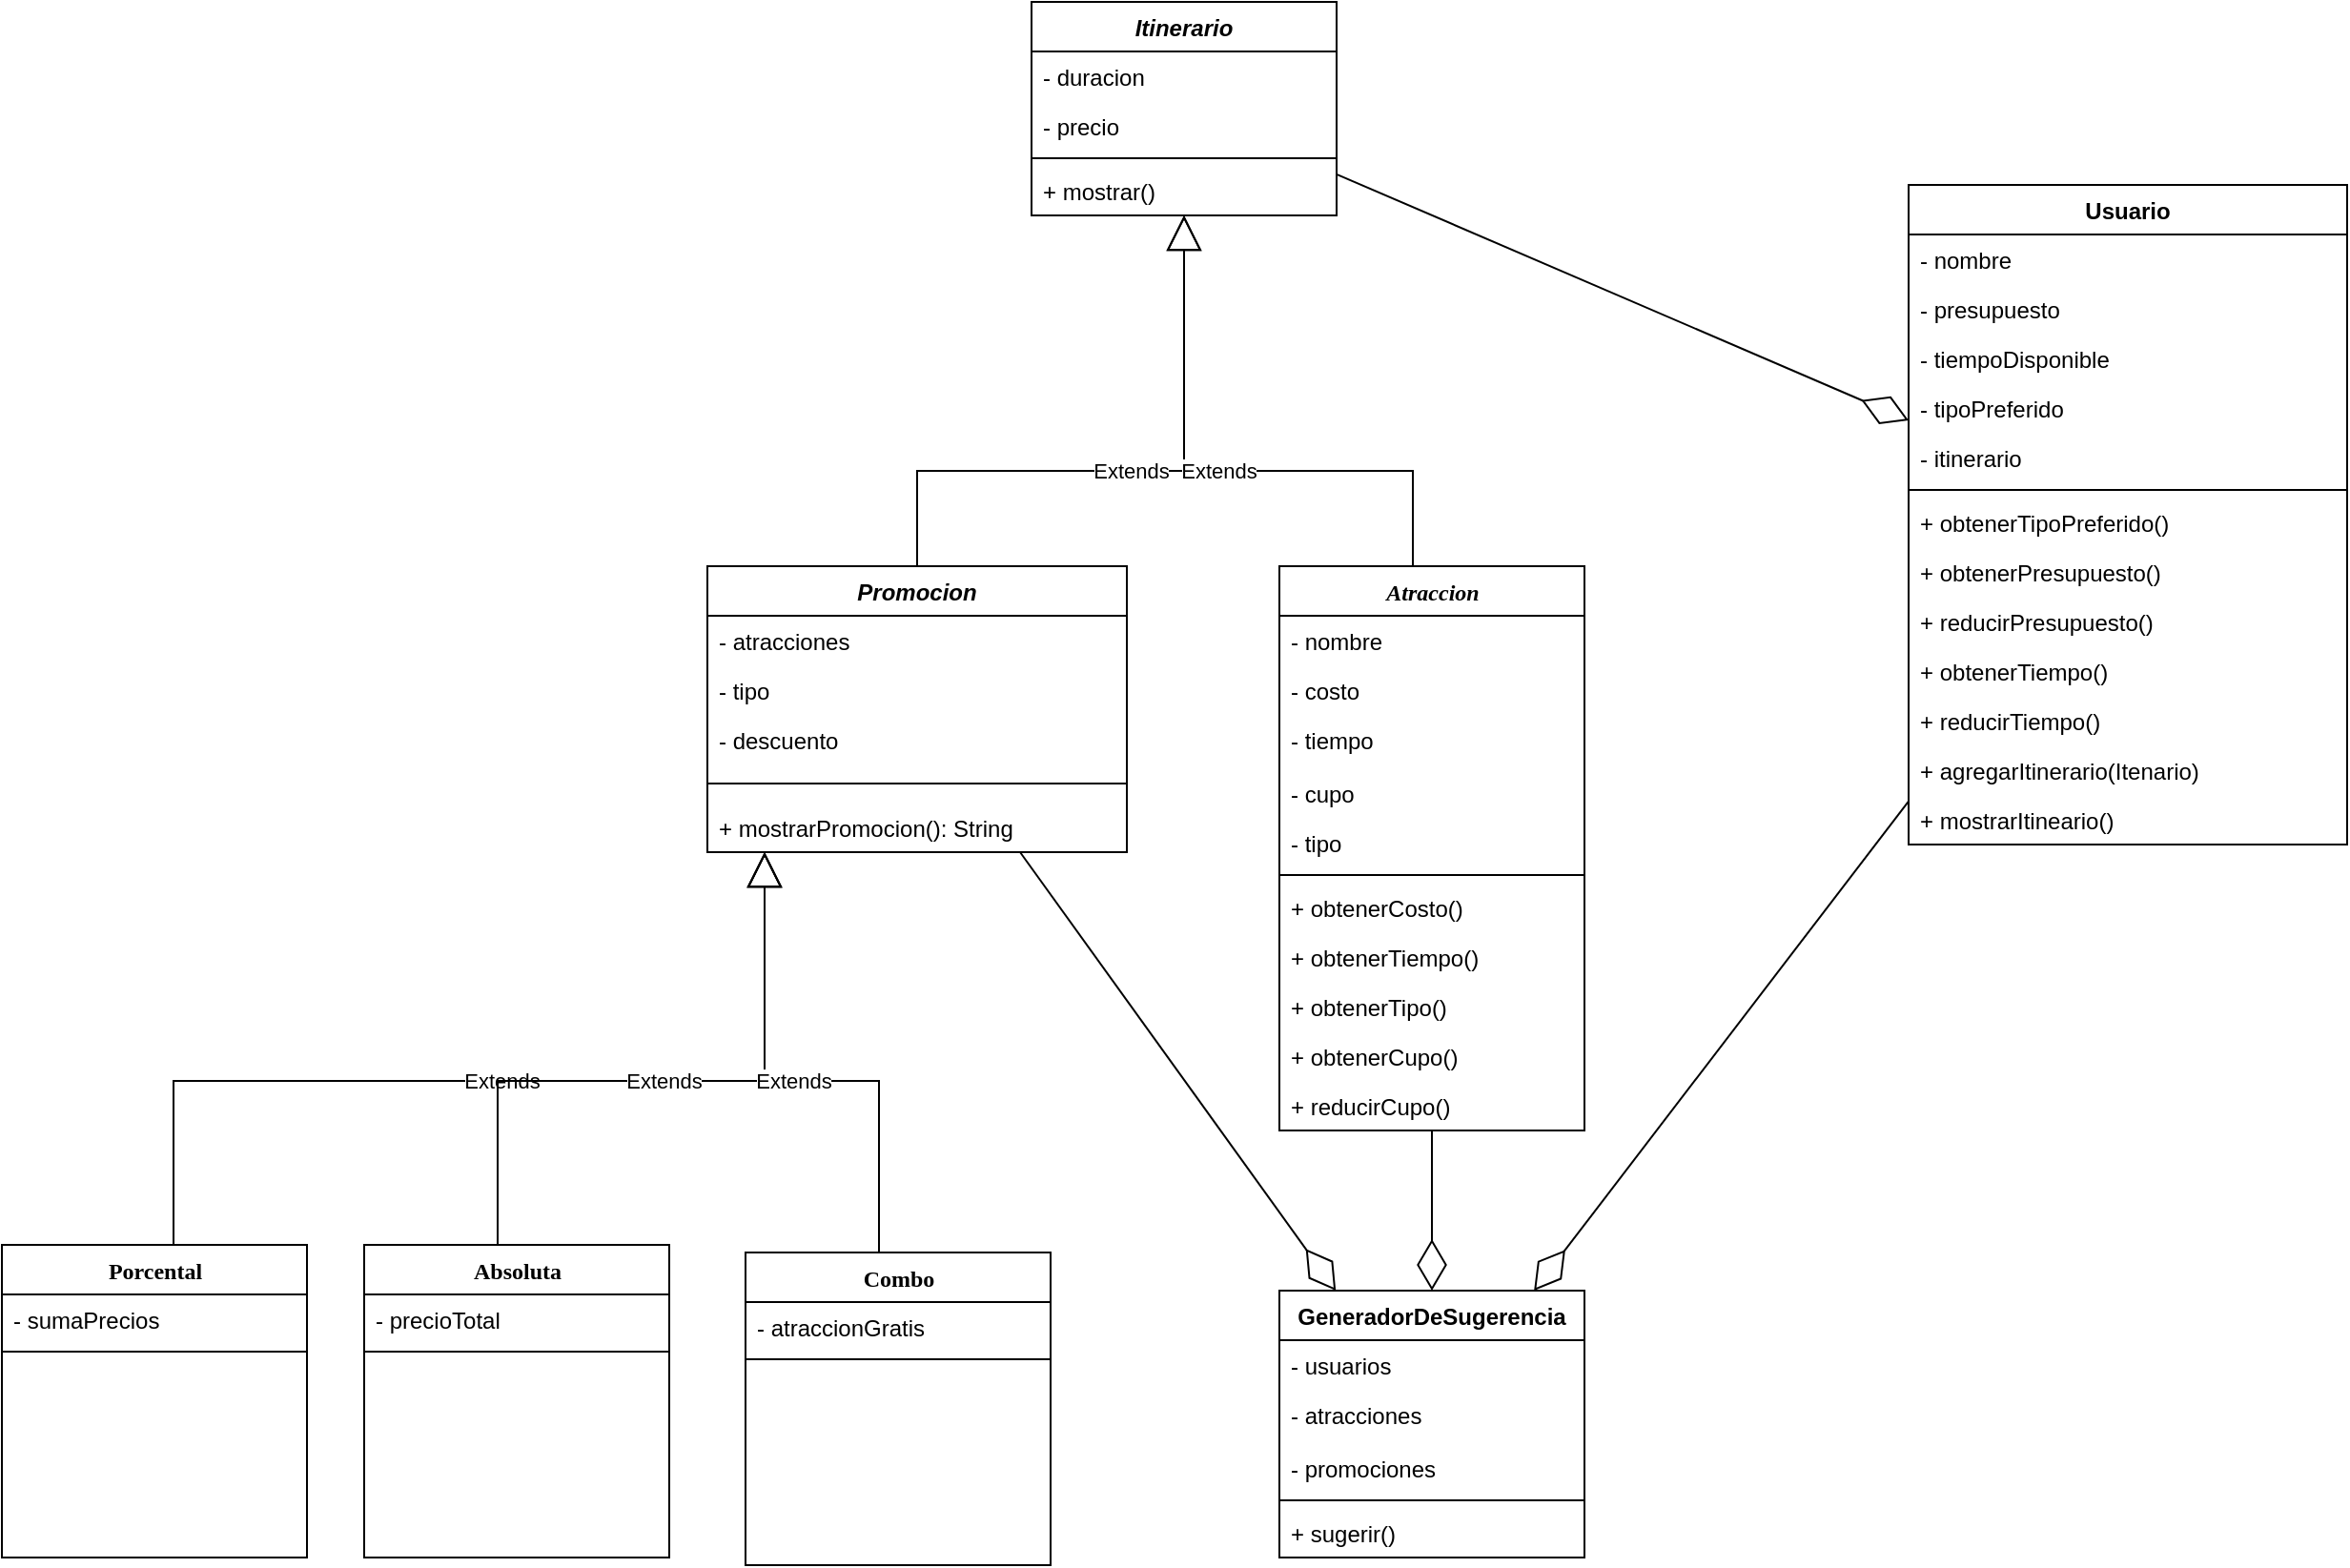 <mxfile version="21.3.0" type="device">
  <diagram name="Page-1" id="9f46799a-70d6-7492-0946-bef42562c5a5">
    <mxGraphModel dx="2382" dy="1712" grid="1" gridSize="10" guides="1" tooltips="1" connect="1" arrows="1" fold="1" page="1" pageScale="1" pageWidth="1100" pageHeight="850" background="none" math="0" shadow="0">
      <root>
        <mxCell id="0" />
        <mxCell id="1" parent="0" />
        <mxCell id="78961159f06e98e8-17" value="Atraccion" style="swimlane;html=1;fontStyle=3;align=center;verticalAlign=top;childLayout=stackLayout;horizontal=1;startSize=26;horizontalStack=0;resizeParent=1;resizeLast=0;collapsible=1;marginBottom=0;swimlaneFillColor=#ffffff;rounded=0;shadow=0;comic=0;labelBackgroundColor=none;strokeWidth=1;fillColor=none;fontFamily=Verdana;fontSize=12" parent="1" vertex="1">
          <mxGeometry x="-120" y="-410" width="160" height="296" as="geometry" />
        </mxCell>
        <mxCell id="86bgzMRoSFJiEam54iI4-140" value="- nombre" style="text;html=1;strokeColor=none;fillColor=none;align=left;verticalAlign=top;spacingLeft=4;spacingRight=4;whiteSpace=wrap;overflow=hidden;rotatable=0;points=[[0,0.5],[1,0.5]];portConstraint=eastwest;" parent="78961159f06e98e8-17" vertex="1">
          <mxGeometry y="26" width="160" height="26" as="geometry" />
        </mxCell>
        <mxCell id="78961159f06e98e8-21" value="- costo" style="text;html=1;strokeColor=none;fillColor=none;align=left;verticalAlign=top;spacingLeft=4;spacingRight=4;whiteSpace=wrap;overflow=hidden;rotatable=0;points=[[0,0.5],[1,0.5]];portConstraint=eastwest;" parent="78961159f06e98e8-17" vertex="1">
          <mxGeometry y="52" width="160" height="26" as="geometry" />
        </mxCell>
        <mxCell id="78961159f06e98e8-23" value="- tiempo" style="text;html=1;strokeColor=none;fillColor=none;align=left;verticalAlign=top;spacingLeft=4;spacingRight=4;whiteSpace=wrap;overflow=hidden;rotatable=0;points=[[0,0.5],[1,0.5]];portConstraint=eastwest;" parent="78961159f06e98e8-17" vertex="1">
          <mxGeometry y="78" width="160" height="28" as="geometry" />
        </mxCell>
        <mxCell id="78961159f06e98e8-25" value="- cupo" style="text;html=1;strokeColor=none;fillColor=none;align=left;verticalAlign=top;spacingLeft=4;spacingRight=4;whiteSpace=wrap;overflow=hidden;rotatable=0;points=[[0,0.5],[1,0.5]];portConstraint=eastwest;" parent="78961159f06e98e8-17" vertex="1">
          <mxGeometry y="106" width="160" height="26" as="geometry" />
        </mxCell>
        <mxCell id="78961159f06e98e8-24" value="- tipo" style="text;html=1;strokeColor=none;fillColor=none;align=left;verticalAlign=top;spacingLeft=4;spacingRight=4;whiteSpace=wrap;overflow=hidden;rotatable=0;points=[[0,0.5],[1,0.5]];portConstraint=eastwest;" parent="78961159f06e98e8-17" vertex="1">
          <mxGeometry y="132" width="160" height="26" as="geometry" />
        </mxCell>
        <mxCell id="78961159f06e98e8-19" value="" style="line;html=1;strokeWidth=1;fillColor=none;align=left;verticalAlign=middle;spacingTop=-1;spacingLeft=3;spacingRight=3;rotatable=0;labelPosition=right;points=[];portConstraint=eastwest;" parent="78961159f06e98e8-17" vertex="1">
          <mxGeometry y="158" width="160" height="8" as="geometry" />
        </mxCell>
        <mxCell id="78961159f06e98e8-20" value="+ obtenerCosto()" style="text;html=1;strokeColor=none;fillColor=none;align=left;verticalAlign=top;spacingLeft=4;spacingRight=4;whiteSpace=wrap;overflow=hidden;rotatable=0;points=[[0,0.5],[1,0.5]];portConstraint=eastwest;" parent="78961159f06e98e8-17" vertex="1">
          <mxGeometry y="166" width="160" height="26" as="geometry" />
        </mxCell>
        <mxCell id="78961159f06e98e8-27" value="+ obtenerTiempo()" style="text;html=1;strokeColor=none;fillColor=none;align=left;verticalAlign=top;spacingLeft=4;spacingRight=4;whiteSpace=wrap;overflow=hidden;rotatable=0;points=[[0,0.5],[1,0.5]];portConstraint=eastwest;" parent="78961159f06e98e8-17" vertex="1">
          <mxGeometry y="192" width="160" height="26" as="geometry" />
        </mxCell>
        <mxCell id="86bgzMRoSFJiEam54iI4-145" value="+ obtenerTipo()" style="text;html=1;strokeColor=none;fillColor=none;align=left;verticalAlign=top;spacingLeft=4;spacingRight=4;whiteSpace=wrap;overflow=hidden;rotatable=0;points=[[0,0.5],[1,0.5]];portConstraint=eastwest;" parent="78961159f06e98e8-17" vertex="1">
          <mxGeometry y="218" width="160" height="26" as="geometry" />
        </mxCell>
        <mxCell id="86bgzMRoSFJiEam54iI4-10" value="+ obtenerCupo()" style="text;html=1;strokeColor=none;fillColor=none;align=left;verticalAlign=top;spacingLeft=4;spacingRight=4;whiteSpace=wrap;overflow=hidden;rotatable=0;points=[[0,0.5],[1,0.5]];portConstraint=eastwest;" parent="78961159f06e98e8-17" vertex="1">
          <mxGeometry y="244" width="160" height="26" as="geometry" />
        </mxCell>
        <mxCell id="86bgzMRoSFJiEam54iI4-141" value="+ reducirCupo()" style="text;html=1;strokeColor=none;fillColor=none;align=left;verticalAlign=top;spacingLeft=4;spacingRight=4;whiteSpace=wrap;overflow=hidden;rotatable=0;points=[[0,0.5],[1,0.5]];portConstraint=eastwest;" parent="78961159f06e98e8-17" vertex="1">
          <mxGeometry y="270" width="160" height="26" as="geometry" />
        </mxCell>
        <mxCell id="86bgzMRoSFJiEam54iI4-47" value="Usuario" style="swimlane;fontStyle=1;align=center;verticalAlign=top;childLayout=stackLayout;horizontal=1;startSize=26;horizontalStack=0;resizeParent=1;resizeParentMax=0;resizeLast=0;collapsible=1;marginBottom=0;whiteSpace=wrap;html=1;" parent="1" vertex="1">
          <mxGeometry x="210" y="-610" width="230" height="346" as="geometry" />
        </mxCell>
        <mxCell id="86bgzMRoSFJiEam54iI4-97" value="- nombre" style="text;strokeColor=none;fillColor=none;align=left;verticalAlign=top;spacingLeft=4;spacingRight=4;overflow=hidden;rotatable=0;points=[[0,0.5],[1,0.5]];portConstraint=eastwest;whiteSpace=wrap;html=1;" parent="86bgzMRoSFJiEam54iI4-47" vertex="1">
          <mxGeometry y="26" width="230" height="26" as="geometry" />
        </mxCell>
        <mxCell id="86bgzMRoSFJiEam54iI4-48" value="- presupuesto" style="text;strokeColor=none;fillColor=none;align=left;verticalAlign=top;spacingLeft=4;spacingRight=4;overflow=hidden;rotatable=0;points=[[0,0.5],[1,0.5]];portConstraint=eastwest;whiteSpace=wrap;html=1;" parent="86bgzMRoSFJiEam54iI4-47" vertex="1">
          <mxGeometry y="52" width="230" height="26" as="geometry" />
        </mxCell>
        <mxCell id="86bgzMRoSFJiEam54iI4-54" value="- tiempoDisponible" style="text;strokeColor=none;fillColor=none;align=left;verticalAlign=top;spacingLeft=4;spacingRight=4;overflow=hidden;rotatable=0;points=[[0,0.5],[1,0.5]];portConstraint=eastwest;whiteSpace=wrap;html=1;" parent="86bgzMRoSFJiEam54iI4-47" vertex="1">
          <mxGeometry y="78" width="230" height="26" as="geometry" />
        </mxCell>
        <mxCell id="86bgzMRoSFJiEam54iI4-55" value="- tipoPreferido" style="text;strokeColor=none;fillColor=none;align=left;verticalAlign=top;spacingLeft=4;spacingRight=4;overflow=hidden;rotatable=0;points=[[0,0.5],[1,0.5]];portConstraint=eastwest;whiteSpace=wrap;html=1;" parent="86bgzMRoSFJiEam54iI4-47" vertex="1">
          <mxGeometry y="104" width="230" height="26" as="geometry" />
        </mxCell>
        <mxCell id="86bgzMRoSFJiEam54iI4-107" value="- itinerario" style="text;strokeColor=none;fillColor=none;align=left;verticalAlign=top;spacingLeft=4;spacingRight=4;overflow=hidden;rotatable=0;points=[[0,0.5],[1,0.5]];portConstraint=eastwest;whiteSpace=wrap;html=1;" parent="86bgzMRoSFJiEam54iI4-47" vertex="1">
          <mxGeometry y="130" width="230" height="26" as="geometry" />
        </mxCell>
        <mxCell id="86bgzMRoSFJiEam54iI4-49" value="" style="line;strokeWidth=1;fillColor=none;align=left;verticalAlign=middle;spacingTop=-1;spacingLeft=3;spacingRight=3;rotatable=0;labelPosition=right;points=[];portConstraint=eastwest;strokeColor=inherit;" parent="86bgzMRoSFJiEam54iI4-47" vertex="1">
          <mxGeometry y="156" width="230" height="8" as="geometry" />
        </mxCell>
        <mxCell id="86bgzMRoSFJiEam54iI4-104" value="+ obtenerTipoPreferido()" style="text;strokeColor=none;fillColor=none;align=left;verticalAlign=top;spacingLeft=4;spacingRight=4;overflow=hidden;rotatable=0;points=[[0,0.5],[1,0.5]];portConstraint=eastwest;whiteSpace=wrap;html=1;" parent="86bgzMRoSFJiEam54iI4-47" vertex="1">
          <mxGeometry y="164" width="230" height="26" as="geometry" />
        </mxCell>
        <mxCell id="86bgzMRoSFJiEam54iI4-105" value="+ obtenerPresupuesto()" style="text;strokeColor=none;fillColor=none;align=left;verticalAlign=top;spacingLeft=4;spacingRight=4;overflow=hidden;rotatable=0;points=[[0,0.5],[1,0.5]];portConstraint=eastwest;whiteSpace=wrap;html=1;" parent="86bgzMRoSFJiEam54iI4-47" vertex="1">
          <mxGeometry y="190" width="230" height="26" as="geometry" />
        </mxCell>
        <mxCell id="86bgzMRoSFJiEam54iI4-143" value="+ reducirPresupuesto()" style="text;strokeColor=none;fillColor=none;align=left;verticalAlign=top;spacingLeft=4;spacingRight=4;overflow=hidden;rotatable=0;points=[[0,0.5],[1,0.5]];portConstraint=eastwest;whiteSpace=wrap;html=1;" parent="86bgzMRoSFJiEam54iI4-47" vertex="1">
          <mxGeometry y="216" width="230" height="26" as="geometry" />
        </mxCell>
        <mxCell id="86bgzMRoSFJiEam54iI4-142" value="+ obtenerTiempo()" style="text;strokeColor=none;fillColor=none;align=left;verticalAlign=top;spacingLeft=4;spacingRight=4;overflow=hidden;rotatable=0;points=[[0,0.5],[1,0.5]];portConstraint=eastwest;whiteSpace=wrap;html=1;" parent="86bgzMRoSFJiEam54iI4-47" vertex="1">
          <mxGeometry y="242" width="230" height="26" as="geometry" />
        </mxCell>
        <mxCell id="86bgzMRoSFJiEam54iI4-108" value="+ reducirTiempo()" style="text;strokeColor=none;fillColor=none;align=left;verticalAlign=top;spacingLeft=4;spacingRight=4;overflow=hidden;rotatable=0;points=[[0,0.5],[1,0.5]];portConstraint=eastwest;whiteSpace=wrap;html=1;" parent="86bgzMRoSFJiEam54iI4-47" vertex="1">
          <mxGeometry y="268" width="230" height="26" as="geometry" />
        </mxCell>
        <mxCell id="86bgzMRoSFJiEam54iI4-50" value="+ agregarItinerario(Itenario)" style="text;strokeColor=none;fillColor=none;align=left;verticalAlign=top;spacingLeft=4;spacingRight=4;overflow=hidden;rotatable=0;points=[[0,0.5],[1,0.5]];portConstraint=eastwest;whiteSpace=wrap;html=1;" parent="86bgzMRoSFJiEam54iI4-47" vertex="1">
          <mxGeometry y="294" width="230" height="26" as="geometry" />
        </mxCell>
        <mxCell id="86bgzMRoSFJiEam54iI4-93" value="+ mostrarItineario()" style="text;strokeColor=none;fillColor=none;align=left;verticalAlign=top;spacingLeft=4;spacingRight=4;overflow=hidden;rotatable=0;points=[[0,0.5],[1,0.5]];portConstraint=eastwest;whiteSpace=wrap;html=1;" parent="86bgzMRoSFJiEam54iI4-47" vertex="1">
          <mxGeometry y="320" width="230" height="26" as="geometry" />
        </mxCell>
        <mxCell id="86bgzMRoSFJiEam54iI4-58" value="GeneradorDeSugerencia" style="swimlane;fontStyle=1;align=center;verticalAlign=top;childLayout=stackLayout;horizontal=1;startSize=26;horizontalStack=0;resizeParent=1;resizeParentMax=0;resizeLast=0;collapsible=1;marginBottom=0;whiteSpace=wrap;html=1;" parent="1" vertex="1">
          <mxGeometry x="-120" y="-30" width="160" height="140" as="geometry" />
        </mxCell>
        <mxCell id="86bgzMRoSFJiEam54iI4-59" value="- usuarios" style="text;strokeColor=none;fillColor=none;align=left;verticalAlign=top;spacingLeft=4;spacingRight=4;overflow=hidden;rotatable=0;points=[[0,0.5],[1,0.5]];portConstraint=eastwest;whiteSpace=wrap;html=1;" parent="86bgzMRoSFJiEam54iI4-58" vertex="1">
          <mxGeometry y="26" width="160" height="26" as="geometry" />
        </mxCell>
        <mxCell id="86bgzMRoSFJiEam54iI4-91" value="- atracciones" style="text;strokeColor=none;fillColor=none;align=left;verticalAlign=top;spacingLeft=4;spacingRight=4;overflow=hidden;rotatable=0;points=[[0,0.5],[1,0.5]];portConstraint=eastwest;whiteSpace=wrap;html=1;" parent="86bgzMRoSFJiEam54iI4-58" vertex="1">
          <mxGeometry y="52" width="160" height="28" as="geometry" />
        </mxCell>
        <mxCell id="86bgzMRoSFJiEam54iI4-92" value="- promociones" style="text;strokeColor=none;fillColor=none;align=left;verticalAlign=top;spacingLeft=4;spacingRight=4;overflow=hidden;rotatable=0;points=[[0,0.5],[1,0.5]];portConstraint=eastwest;whiteSpace=wrap;html=1;" parent="86bgzMRoSFJiEam54iI4-58" vertex="1">
          <mxGeometry y="80" width="160" height="26" as="geometry" />
        </mxCell>
        <mxCell id="86bgzMRoSFJiEam54iI4-60" value="" style="line;strokeWidth=1;fillColor=none;align=left;verticalAlign=middle;spacingTop=-1;spacingLeft=3;spacingRight=3;rotatable=0;labelPosition=right;points=[];portConstraint=eastwest;strokeColor=inherit;" parent="86bgzMRoSFJiEam54iI4-58" vertex="1">
          <mxGeometry y="106" width="160" height="8" as="geometry" />
        </mxCell>
        <mxCell id="86bgzMRoSFJiEam54iI4-61" value="+ sugerir()" style="text;strokeColor=none;fillColor=none;align=left;verticalAlign=top;spacingLeft=4;spacingRight=4;overflow=hidden;rotatable=0;points=[[0,0.5],[1,0.5]];portConstraint=eastwest;whiteSpace=wrap;html=1;" parent="86bgzMRoSFJiEam54iI4-58" vertex="1">
          <mxGeometry y="114" width="160" height="26" as="geometry" />
        </mxCell>
        <mxCell id="86bgzMRoSFJiEam54iI4-63" value="&lt;i&gt;Promocion&lt;/i&gt;" style="swimlane;fontStyle=1;align=center;verticalAlign=top;childLayout=stackLayout;horizontal=1;startSize=26;horizontalStack=0;resizeParent=1;resizeParentMax=0;resizeLast=0;collapsible=1;marginBottom=0;whiteSpace=wrap;html=1;" parent="1" vertex="1">
          <mxGeometry x="-420" y="-410" width="220" height="150" as="geometry" />
        </mxCell>
        <mxCell id="86bgzMRoSFJiEam54iI4-128" value="- atracciones" style="text;html=1;strokeColor=none;fillColor=none;align=left;verticalAlign=top;spacingLeft=4;spacingRight=4;whiteSpace=wrap;overflow=hidden;rotatable=0;points=[[0,0.5],[1,0.5]];portConstraint=eastwest;" parent="86bgzMRoSFJiEam54iI4-63" vertex="1">
          <mxGeometry y="26" width="220" height="26" as="geometry" />
        </mxCell>
        <mxCell id="86bgzMRoSFJiEam54iI4-129" value="- tipo" style="text;html=1;strokeColor=none;fillColor=none;align=left;verticalAlign=top;spacingLeft=4;spacingRight=4;whiteSpace=wrap;overflow=hidden;rotatable=0;points=[[0,0.5],[1,0.5]];portConstraint=eastwest;" parent="86bgzMRoSFJiEam54iI4-63" vertex="1">
          <mxGeometry y="52" width="220" height="26" as="geometry" />
        </mxCell>
        <mxCell id="86bgzMRoSFJiEam54iI4-131" value="- descuento" style="text;html=1;strokeColor=none;fillColor=none;align=left;verticalAlign=top;spacingLeft=4;spacingRight=4;whiteSpace=wrap;overflow=hidden;rotatable=0;points=[[0,0.5],[1,0.5]];portConstraint=eastwest;" parent="86bgzMRoSFJiEam54iI4-63" vertex="1">
          <mxGeometry y="78" width="220" height="26" as="geometry" />
        </mxCell>
        <mxCell id="86bgzMRoSFJiEam54iI4-65" value="" style="line;strokeWidth=1;fillColor=none;align=left;verticalAlign=middle;spacingTop=-1;spacingLeft=3;spacingRight=3;rotatable=0;labelPosition=right;points=[];portConstraint=eastwest;strokeColor=inherit;" parent="86bgzMRoSFJiEam54iI4-63" vertex="1">
          <mxGeometry y="104" width="220" height="20" as="geometry" />
        </mxCell>
        <mxCell id="86bgzMRoSFJiEam54iI4-66" value="+ mostrarPromocion(): String" style="text;strokeColor=none;fillColor=none;align=left;verticalAlign=top;spacingLeft=4;spacingRight=4;overflow=hidden;rotatable=0;points=[[0,0.5],[1,0.5]];portConstraint=eastwest;whiteSpace=wrap;html=1;" parent="86bgzMRoSFJiEam54iI4-63" vertex="1">
          <mxGeometry y="124" width="220" height="26" as="geometry" />
        </mxCell>
        <mxCell id="86bgzMRoSFJiEam54iI4-67" value="&lt;span style=&quot;font-style: normal;&quot;&gt;Combo&lt;/span&gt;" style="swimlane;html=1;fontStyle=3;align=center;verticalAlign=top;childLayout=stackLayout;horizontal=1;startSize=26;horizontalStack=0;resizeParent=1;resizeLast=0;collapsible=1;marginBottom=0;swimlaneFillColor=#ffffff;rounded=0;shadow=0;comic=0;labelBackgroundColor=none;strokeWidth=1;fillColor=none;fontFamily=Verdana;fontSize=12" parent="1" vertex="1">
          <mxGeometry x="-400" y="-50" width="160" height="164" as="geometry" />
        </mxCell>
        <mxCell id="86bgzMRoSFJiEam54iI4-98" value="- atraccionGratis" style="text;html=1;strokeColor=none;fillColor=none;align=left;verticalAlign=top;spacingLeft=4;spacingRight=4;whiteSpace=wrap;overflow=hidden;rotatable=0;points=[[0,0.5],[1,0.5]];portConstraint=eastwest;" parent="86bgzMRoSFJiEam54iI4-67" vertex="1">
          <mxGeometry y="26" width="160" height="26" as="geometry" />
        </mxCell>
        <mxCell id="86bgzMRoSFJiEam54iI4-69" value="" style="line;html=1;strokeWidth=1;fillColor=none;align=left;verticalAlign=middle;spacingTop=-1;spacingLeft=3;spacingRight=3;rotatable=0;labelPosition=right;points=[];portConstraint=eastwest;" parent="86bgzMRoSFJiEam54iI4-67" vertex="1">
          <mxGeometry y="52" width="160" height="8" as="geometry" />
        </mxCell>
        <mxCell id="86bgzMRoSFJiEam54iI4-73" value="&lt;span style=&quot;font-style: normal;&quot;&gt;Porcental&lt;/span&gt;" style="swimlane;html=1;fontStyle=3;align=center;verticalAlign=top;childLayout=stackLayout;horizontal=1;startSize=26;horizontalStack=0;resizeParent=1;resizeLast=0;collapsible=1;marginBottom=0;swimlaneFillColor=#ffffff;rounded=0;shadow=0;comic=0;labelBackgroundColor=none;strokeWidth=1;fillColor=none;fontFamily=Verdana;fontSize=12" parent="1" vertex="1">
          <mxGeometry x="-790" y="-54" width="160" height="164" as="geometry" />
        </mxCell>
        <mxCell id="86bgzMRoSFJiEam54iI4-74" value="- sumaPrecios" style="text;html=1;strokeColor=none;fillColor=none;align=left;verticalAlign=top;spacingLeft=4;spacingRight=4;whiteSpace=wrap;overflow=hidden;rotatable=0;points=[[0,0.5],[1,0.5]];portConstraint=eastwest;" parent="86bgzMRoSFJiEam54iI4-73" vertex="1">
          <mxGeometry y="26" width="160" height="26" as="geometry" />
        </mxCell>
        <mxCell id="86bgzMRoSFJiEam54iI4-75" value="" style="line;html=1;strokeWidth=1;fillColor=none;align=left;verticalAlign=middle;spacingTop=-1;spacingLeft=3;spacingRight=3;rotatable=0;labelPosition=right;points=[];portConstraint=eastwest;" parent="86bgzMRoSFJiEam54iI4-73" vertex="1">
          <mxGeometry y="52" width="160" height="8" as="geometry" />
        </mxCell>
        <mxCell id="86bgzMRoSFJiEam54iI4-79" value="&lt;span style=&quot;font-style: normal;&quot;&gt;Absoluta&lt;/span&gt;" style="swimlane;html=1;fontStyle=3;align=center;verticalAlign=top;childLayout=stackLayout;horizontal=1;startSize=26;horizontalStack=0;resizeParent=1;resizeLast=0;collapsible=1;marginBottom=0;swimlaneFillColor=#ffffff;rounded=0;shadow=0;comic=0;labelBackgroundColor=none;strokeWidth=1;fillColor=none;fontFamily=Verdana;fontSize=12" parent="1" vertex="1">
          <mxGeometry x="-600" y="-54" width="160" height="164" as="geometry" />
        </mxCell>
        <mxCell id="86bgzMRoSFJiEam54iI4-80" value="- precioTotal" style="text;html=1;strokeColor=none;fillColor=none;align=left;verticalAlign=top;spacingLeft=4;spacingRight=4;whiteSpace=wrap;overflow=hidden;rotatable=0;points=[[0,0.5],[1,0.5]];portConstraint=eastwest;" parent="86bgzMRoSFJiEam54iI4-79" vertex="1">
          <mxGeometry y="26" width="160" height="26" as="geometry" />
        </mxCell>
        <mxCell id="86bgzMRoSFJiEam54iI4-81" value="" style="line;html=1;strokeWidth=1;fillColor=none;align=left;verticalAlign=middle;spacingTop=-1;spacingLeft=3;spacingRight=3;rotatable=0;labelPosition=right;points=[];portConstraint=eastwest;" parent="86bgzMRoSFJiEam54iI4-79" vertex="1">
          <mxGeometry y="52" width="160" height="8" as="geometry" />
        </mxCell>
        <mxCell id="86bgzMRoSFJiEam54iI4-86" value="Extends" style="endArrow=block;endSize=16;endFill=0;html=1;rounded=0;edgeStyle=orthogonalEdgeStyle;" parent="1" source="86bgzMRoSFJiEam54iI4-73" target="86bgzMRoSFJiEam54iI4-63" edge="1">
          <mxGeometry width="160" relative="1" as="geometry">
            <mxPoint x="-440" y="41" as="sourcePoint" />
            <mxPoint x="-530" y="-149" as="targetPoint" />
            <Array as="points">
              <mxPoint x="-700" y="-140" />
              <mxPoint x="-390" y="-140" />
            </Array>
          </mxGeometry>
        </mxCell>
        <mxCell id="86bgzMRoSFJiEam54iI4-87" value="Extends" style="endArrow=block;endSize=16;endFill=0;html=1;rounded=0;edgeStyle=orthogonalEdgeStyle;" parent="1" source="86bgzMRoSFJiEam54iI4-79" target="86bgzMRoSFJiEam54iI4-63" edge="1">
          <mxGeometry width="160" relative="1" as="geometry">
            <mxPoint x="-710" y="-250" as="sourcePoint" />
            <mxPoint x="-560" y="-189" as="targetPoint" />
            <Array as="points">
              <mxPoint x="-530" y="-140" />
              <mxPoint x="-390" y="-140" />
            </Array>
          </mxGeometry>
        </mxCell>
        <mxCell id="86bgzMRoSFJiEam54iI4-88" value="Extends" style="endArrow=block;endSize=16;endFill=0;html=1;rounded=0;edgeStyle=orthogonalEdgeStyle;" parent="1" source="86bgzMRoSFJiEam54iI4-67" target="86bgzMRoSFJiEam54iI4-63" edge="1">
          <mxGeometry width="160" relative="1" as="geometry">
            <mxPoint x="-710" y="-62" as="sourcePoint" />
            <mxPoint x="-550" y="-269" as="targetPoint" />
            <Array as="points">
              <mxPoint x="-330" y="-140" />
              <mxPoint x="-390" y="-140" />
            </Array>
          </mxGeometry>
        </mxCell>
        <mxCell id="86bgzMRoSFJiEam54iI4-94" value="" style="endArrow=diamondThin;endFill=0;endSize=24;html=1;rounded=0;" parent="1" source="86bgzMRoSFJiEam54iI4-47" target="86bgzMRoSFJiEam54iI4-58" edge="1">
          <mxGeometry width="160" relative="1" as="geometry">
            <mxPoint x="330" y="-440" as="sourcePoint" />
            <mxPoint x="570" y="-150" as="targetPoint" />
          </mxGeometry>
        </mxCell>
        <mxCell id="86bgzMRoSFJiEam54iI4-95" value="" style="endArrow=diamondThin;endFill=0;endSize=24;html=1;rounded=0;" parent="1" source="86bgzMRoSFJiEam54iI4-63" target="86bgzMRoSFJiEam54iI4-58" edge="1">
          <mxGeometry width="160" relative="1" as="geometry">
            <mxPoint x="489" y="79" as="sourcePoint" />
            <mxPoint x="369" y="-201" as="targetPoint" />
          </mxGeometry>
        </mxCell>
        <mxCell id="86bgzMRoSFJiEam54iI4-96" value="" style="endArrow=diamondThin;endFill=0;endSize=24;html=1;rounded=0;" parent="1" source="78961159f06e98e8-17" target="86bgzMRoSFJiEam54iI4-58" edge="1">
          <mxGeometry width="160" relative="1" as="geometry">
            <mxPoint y="-224" as="sourcePoint" />
            <mxPoint x="210" y="-190" as="targetPoint" />
          </mxGeometry>
        </mxCell>
        <mxCell id="86bgzMRoSFJiEam54iI4-132" value="&lt;i&gt;Itinerario&lt;/i&gt;" style="swimlane;fontStyle=1;align=center;verticalAlign=top;childLayout=stackLayout;horizontal=1;startSize=26;horizontalStack=0;resizeParent=1;resizeParentMax=0;resizeLast=0;collapsible=1;marginBottom=0;whiteSpace=wrap;html=1;" parent="1" vertex="1">
          <mxGeometry x="-250" y="-706" width="160" height="112" as="geometry" />
        </mxCell>
        <mxCell id="86bgzMRoSFJiEam54iI4-133" value="- duracion" style="text;strokeColor=none;fillColor=none;align=left;verticalAlign=top;spacingLeft=4;spacingRight=4;overflow=hidden;rotatable=0;points=[[0,0.5],[1,0.5]];portConstraint=eastwest;whiteSpace=wrap;html=1;" parent="86bgzMRoSFJiEam54iI4-132" vertex="1">
          <mxGeometry y="26" width="160" height="26" as="geometry" />
        </mxCell>
        <mxCell id="86bgzMRoSFJiEam54iI4-136" value="- precio" style="text;strokeColor=none;fillColor=none;align=left;verticalAlign=top;spacingLeft=4;spacingRight=4;overflow=hidden;rotatable=0;points=[[0,0.5],[1,0.5]];portConstraint=eastwest;whiteSpace=wrap;html=1;" parent="86bgzMRoSFJiEam54iI4-132" vertex="1">
          <mxGeometry y="52" width="160" height="26" as="geometry" />
        </mxCell>
        <mxCell id="86bgzMRoSFJiEam54iI4-134" value="" style="line;strokeWidth=1;fillColor=none;align=left;verticalAlign=middle;spacingTop=-1;spacingLeft=3;spacingRight=3;rotatable=0;labelPosition=right;points=[];portConstraint=eastwest;strokeColor=inherit;" parent="86bgzMRoSFJiEam54iI4-132" vertex="1">
          <mxGeometry y="78" width="160" height="8" as="geometry" />
        </mxCell>
        <mxCell id="86bgzMRoSFJiEam54iI4-135" value="+ mostrar()" style="text;strokeColor=none;fillColor=none;align=left;verticalAlign=top;spacingLeft=4;spacingRight=4;overflow=hidden;rotatable=0;points=[[0,0.5],[1,0.5]];portConstraint=eastwest;whiteSpace=wrap;html=1;" parent="86bgzMRoSFJiEam54iI4-132" vertex="1">
          <mxGeometry y="86" width="160" height="26" as="geometry" />
        </mxCell>
        <mxCell id="86bgzMRoSFJiEam54iI4-138" value="Extends" style="endArrow=block;endSize=16;endFill=0;html=1;rounded=0;edgeStyle=orthogonalEdgeStyle;" parent="1" source="86bgzMRoSFJiEam54iI4-63" target="86bgzMRoSFJiEam54iI4-132" edge="1">
          <mxGeometry width="160" relative="1" as="geometry">
            <mxPoint x="-170" y="-10" as="sourcePoint" />
            <mxPoint x="-170" y="-560" as="targetPoint" />
            <Array as="points">
              <mxPoint x="-310" y="-460" />
              <mxPoint x="-170" y="-460" />
            </Array>
          </mxGeometry>
        </mxCell>
        <mxCell id="86bgzMRoSFJiEam54iI4-139" value="Extends" style="endArrow=block;endSize=16;endFill=0;html=1;rounded=0;edgeStyle=orthogonalEdgeStyle;" parent="1" source="78961159f06e98e8-17" target="86bgzMRoSFJiEam54iI4-132" edge="1">
          <mxGeometry width="160" relative="1" as="geometry">
            <mxPoint x="56" y="-30" as="sourcePoint" />
            <mxPoint x="70" y="230" as="targetPoint" />
            <Array as="points">
              <mxPoint x="-50" y="-460" />
              <mxPoint x="-170" y="-460" />
            </Array>
          </mxGeometry>
        </mxCell>
        <mxCell id="86bgzMRoSFJiEam54iI4-144" value="" style="endArrow=diamondThin;endFill=0;endSize=24;html=1;rounded=0;" parent="1" source="86bgzMRoSFJiEam54iI4-132" target="86bgzMRoSFJiEam54iI4-47" edge="1">
          <mxGeometry width="160" relative="1" as="geometry">
            <mxPoint x="50" y="-770" as="sourcePoint" />
            <mxPoint x="50" y="-550" as="targetPoint" />
          </mxGeometry>
        </mxCell>
      </root>
    </mxGraphModel>
  </diagram>
</mxfile>
